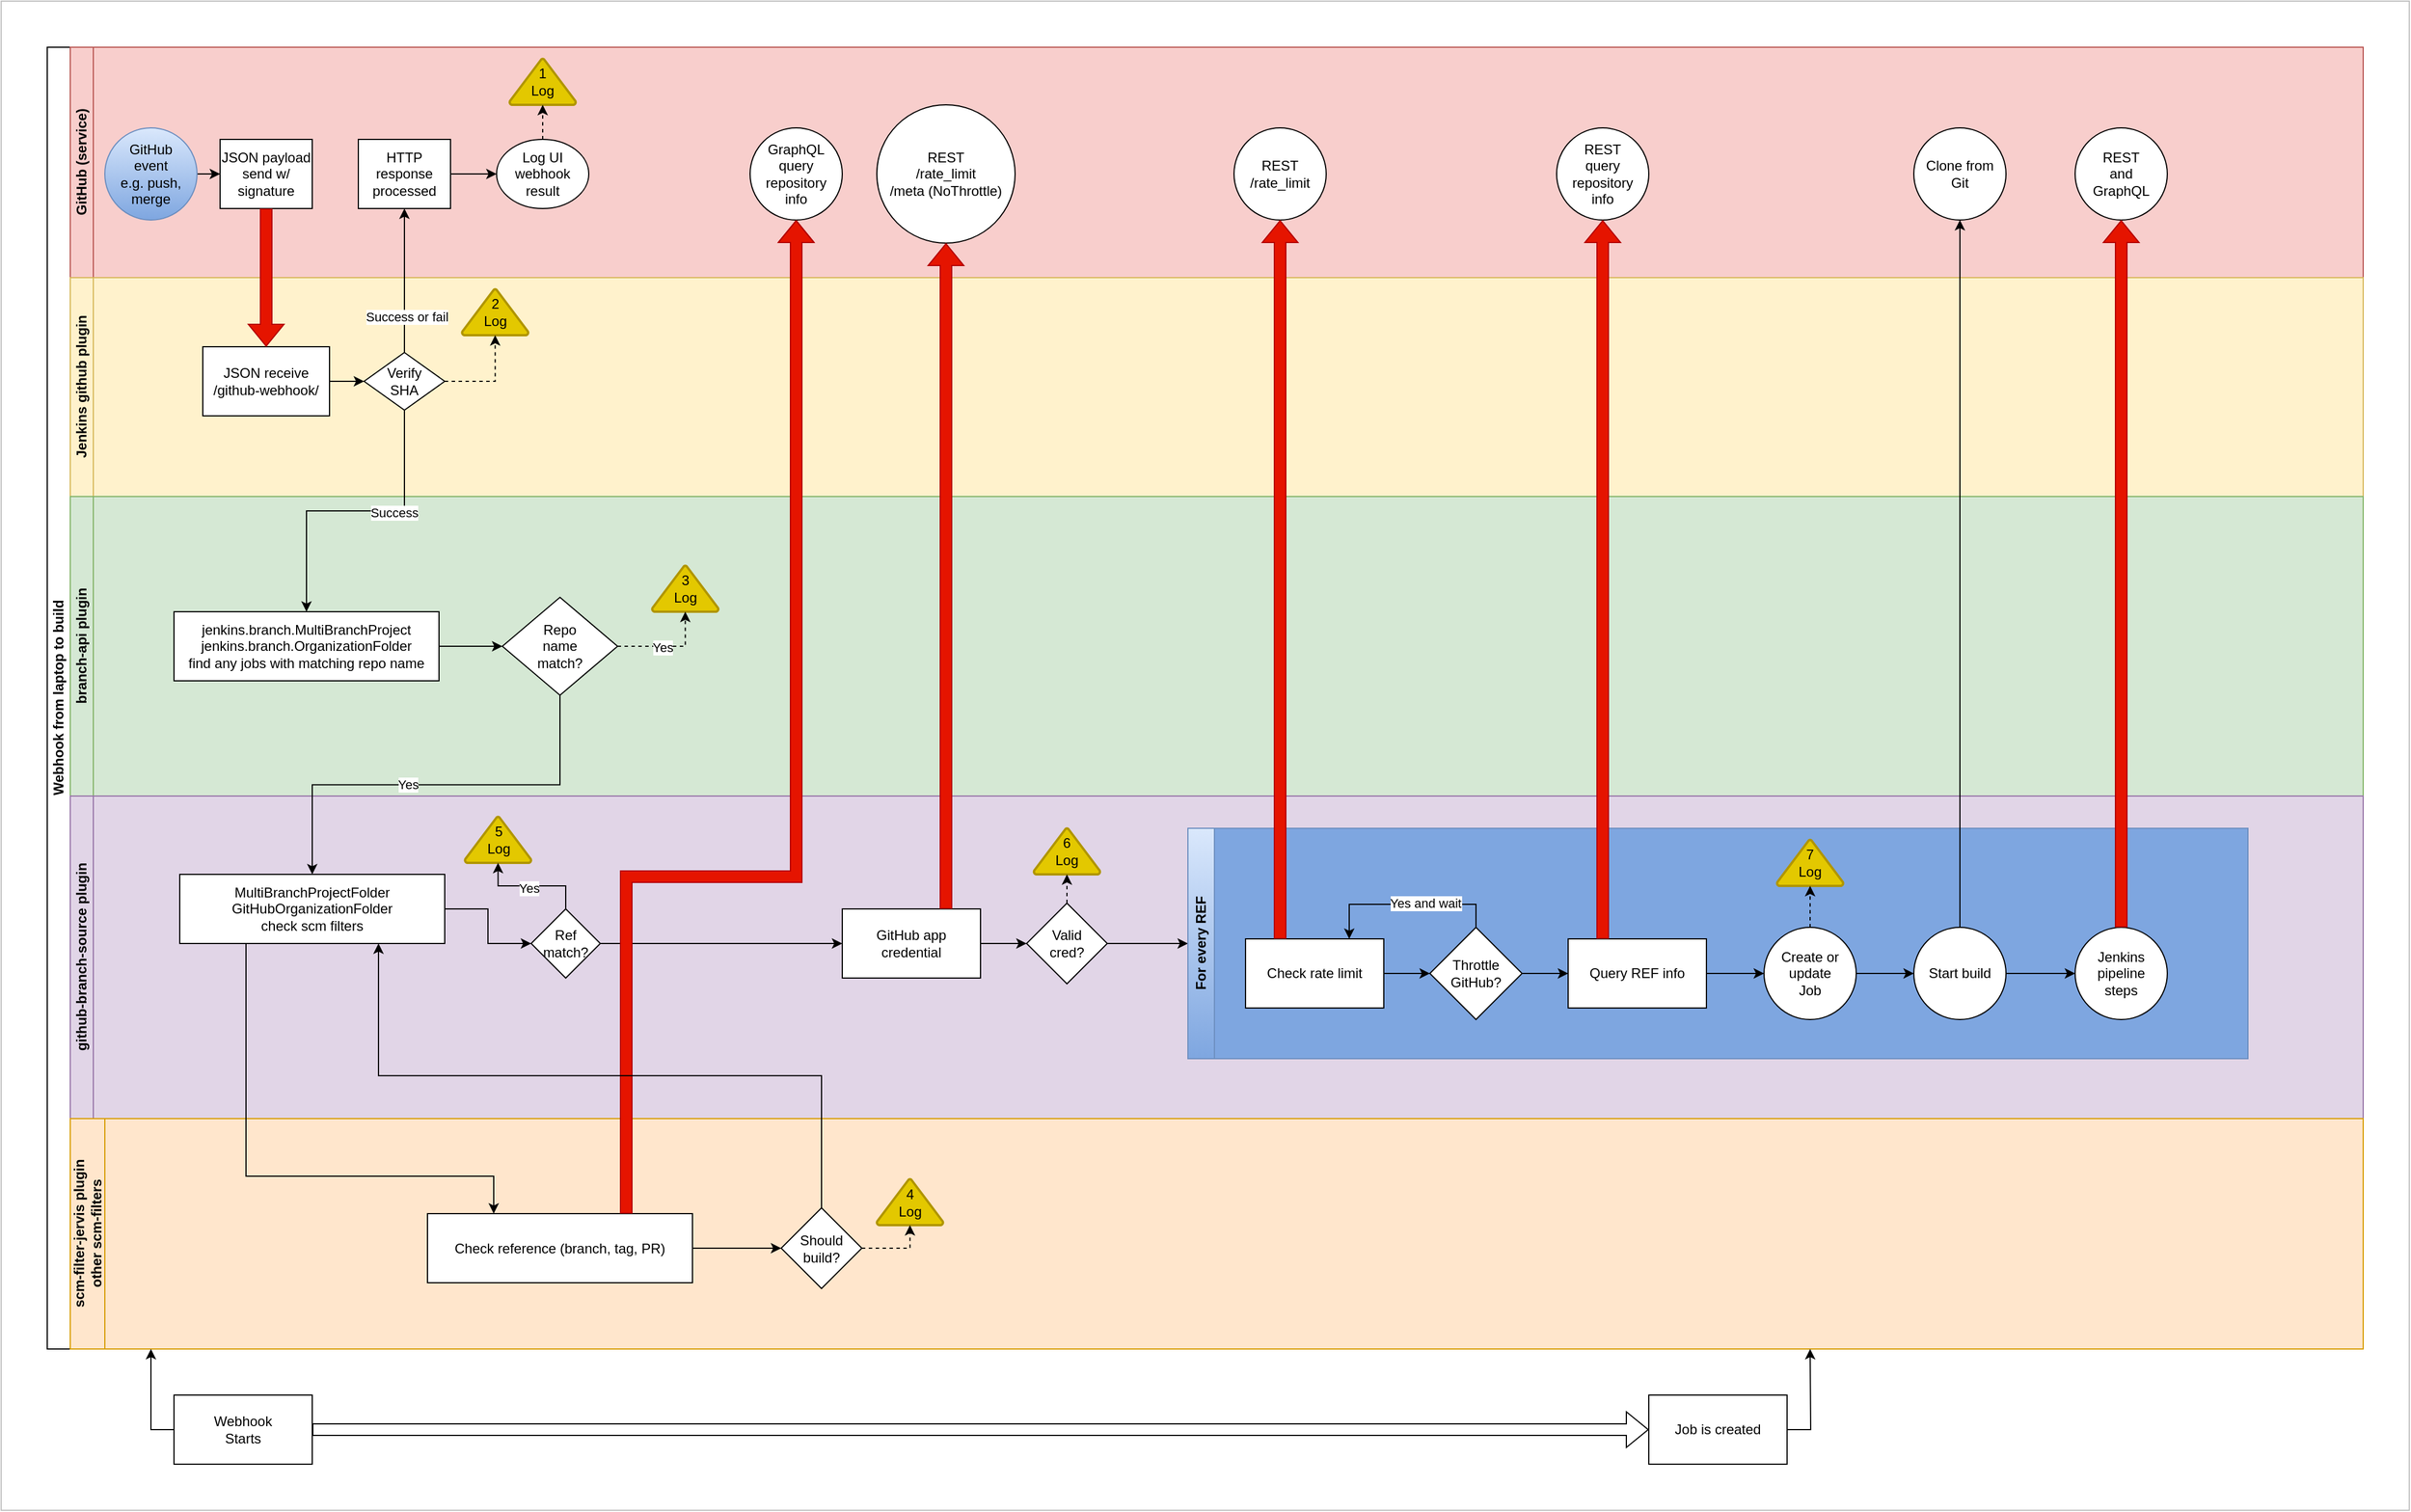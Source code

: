 <mxfile version="22.0.2" type="device">
  <diagram id="prtHgNgQTEPvFCAcTncT" name="Page-1">
    <mxGraphModel dx="2358" dy="1415" grid="1" gridSize="10" guides="1" tooltips="1" connect="1" arrows="1" fold="1" page="1" pageScale="1" pageWidth="827" pageHeight="1169" math="0" shadow="0">
      <root>
        <mxCell id="0" />
        <mxCell id="1" parent="0" />
        <mxCell id="5OAFly20BsAEAAJbo9Wz-9" value="" style="rounded=0;whiteSpace=wrap;html=1;opacity=25;" vertex="1" parent="1">
          <mxGeometry x="80" y="20" width="2090" height="1310" as="geometry" />
        </mxCell>
        <mxCell id="dNxyNK7c78bLwvsdeMH5-19" value="Webhook from laptop to build" style="swimlane;html=1;childLayout=stackLayout;resizeParent=1;resizeParentMax=0;horizontal=0;startSize=20;horizontalStack=0;" parent="1" vertex="1">
          <mxGeometry x="120" y="60" width="2010" height="1130" as="geometry">
            <mxRectangle x="120" y="120" width="40" height="200" as="alternateBounds" />
          </mxGeometry>
        </mxCell>
        <mxCell id="dNxyNK7c78bLwvsdeMH5-20" value="GitHub (service)" style="swimlane;html=1;startSize=20;horizontal=0;fillColor=#f8cecc;strokeColor=#b85450;swimlaneFillColor=#F8CECC;" parent="dNxyNK7c78bLwvsdeMH5-19" vertex="1">
          <mxGeometry x="20" width="1990" height="200" as="geometry">
            <mxRectangle x="20" width="680" height="30" as="alternateBounds" />
          </mxGeometry>
        </mxCell>
        <mxCell id="dNxyNK7c78bLwvsdeMH5-25" value="" style="edgeStyle=orthogonalEdgeStyle;rounded=0;orthogonalLoop=1;jettySize=auto;html=1;" parent="dNxyNK7c78bLwvsdeMH5-20" source="dNxyNK7c78bLwvsdeMH5-23" target="dNxyNK7c78bLwvsdeMH5-24" edge="1">
          <mxGeometry relative="1" as="geometry" />
        </mxCell>
        <mxCell id="dNxyNK7c78bLwvsdeMH5-23" value="GitHub&lt;br&gt;event&lt;br&gt;e.g. push, merge" style="ellipse;whiteSpace=wrap;html=1;fillColor=#dae8fc;gradientColor=#7ea6e0;strokeColor=#6c8ebf;" parent="dNxyNK7c78bLwvsdeMH5-20" vertex="1">
          <mxGeometry x="30" y="70" width="80" height="80" as="geometry" />
        </mxCell>
        <mxCell id="dNxyNK7c78bLwvsdeMH5-24" value="JSON payload&lt;br&gt;send w/&lt;br&gt;signature" style="rounded=0;whiteSpace=wrap;html=1;fontFamily=Helvetica;fontSize=12;fontColor=#000000;align=center;" parent="dNxyNK7c78bLwvsdeMH5-20" vertex="1">
          <mxGeometry x="130" y="80" width="80" height="60" as="geometry" />
        </mxCell>
        <mxCell id="dNxyNK7c78bLwvsdeMH5-33" value="" style="edgeStyle=orthogonalEdgeStyle;rounded=0;orthogonalLoop=1;jettySize=auto;html=1;endArrow=classic;endFill=1;" parent="dNxyNK7c78bLwvsdeMH5-20" source="dNxyNK7c78bLwvsdeMH5-30" target="dNxyNK7c78bLwvsdeMH5-32" edge="1">
          <mxGeometry relative="1" as="geometry" />
        </mxCell>
        <mxCell id="dNxyNK7c78bLwvsdeMH5-30" value="HTTP response&lt;br&gt;processed" style="rounded=0;whiteSpace=wrap;html=1;fontFamily=Helvetica;fontSize=12;fontColor=#000000;align=center;" parent="dNxyNK7c78bLwvsdeMH5-20" vertex="1">
          <mxGeometry x="250" y="80" width="80" height="60" as="geometry" />
        </mxCell>
        <mxCell id="dNxyNK7c78bLwvsdeMH5-32" value="Log UI&lt;br&gt;webhook&lt;br&gt;result" style="ellipse;whiteSpace=wrap;html=1;" parent="dNxyNK7c78bLwvsdeMH5-20" vertex="1">
          <mxGeometry x="370" y="80" width="80" height="60" as="geometry" />
        </mxCell>
        <mxCell id="g8Hh4J83AcVieIh0hvPc-17" value="1&lt;br&gt;Log" style="strokeWidth=2;html=1;shape=mxgraph.flowchart.extract_or_measurement;whiteSpace=wrap;fillColor=#e3c800;fontColor=#000000;strokeColor=#B09500;" parent="dNxyNK7c78bLwvsdeMH5-20" vertex="1">
          <mxGeometry x="381.25" y="10" width="57.5" height="40" as="geometry" />
        </mxCell>
        <mxCell id="g8Hh4J83AcVieIh0hvPc-18" style="edgeStyle=orthogonalEdgeStyle;rounded=0;orthogonalLoop=1;jettySize=auto;html=1;exitX=0.5;exitY=0;exitDx=0;exitDy=0;entryX=0.5;entryY=1;entryDx=0;entryDy=0;entryPerimeter=0;dashed=1;" parent="dNxyNK7c78bLwvsdeMH5-20" source="dNxyNK7c78bLwvsdeMH5-32" target="g8Hh4J83AcVieIh0hvPc-17" edge="1">
          <mxGeometry relative="1" as="geometry" />
        </mxCell>
        <mxCell id="g8Hh4J83AcVieIh0hvPc-23" value="GraphQL&lt;br&gt;query&lt;br&gt;repository&lt;br&gt;info" style="ellipse;whiteSpace=wrap;html=1;aspect=fixed;" parent="dNxyNK7c78bLwvsdeMH5-20" vertex="1">
          <mxGeometry x="590" y="70" width="80" height="80" as="geometry" />
        </mxCell>
        <mxCell id="g8Hh4J83AcVieIh0hvPc-42" value="REST&lt;br&gt;/rate_limit&lt;br&gt;/meta (NoThrottle)" style="ellipse;whiteSpace=wrap;html=1;aspect=fixed;" parent="dNxyNK7c78bLwvsdeMH5-20" vertex="1">
          <mxGeometry x="700" y="50" width="120" height="120" as="geometry" />
        </mxCell>
        <mxCell id="g8Hh4J83AcVieIh0hvPc-60" value="REST&lt;br&gt;/rate_limit" style="ellipse;whiteSpace=wrap;html=1;aspect=fixed;" parent="dNxyNK7c78bLwvsdeMH5-20" vertex="1">
          <mxGeometry x="1010" y="70" width="80" height="80" as="geometry" />
        </mxCell>
        <mxCell id="g8Hh4J83AcVieIh0hvPc-70" value="REST&lt;br&gt;query&lt;br&gt;repository&lt;br&gt;info" style="ellipse;whiteSpace=wrap;html=1;aspect=fixed;" parent="dNxyNK7c78bLwvsdeMH5-20" vertex="1">
          <mxGeometry x="1290" y="70" width="80" height="80" as="geometry" />
        </mxCell>
        <mxCell id="g8Hh4J83AcVieIh0hvPc-78" value="Clone from&lt;br&gt;Git" style="ellipse;whiteSpace=wrap;html=1;aspect=fixed;" parent="dNxyNK7c78bLwvsdeMH5-20" vertex="1">
          <mxGeometry x="1600" y="70" width="80" height="80" as="geometry" />
        </mxCell>
        <mxCell id="g8Hh4J83AcVieIh0hvPc-84" value="REST&lt;br&gt;and&lt;br&gt;GraphQL" style="ellipse;whiteSpace=wrap;html=1;aspect=fixed;" parent="dNxyNK7c78bLwvsdeMH5-20" vertex="1">
          <mxGeometry x="1740" y="70" width="80" height="80" as="geometry" />
        </mxCell>
        <mxCell id="dNxyNK7c78bLwvsdeMH5-21" value="Jenkins github plugin" style="swimlane;html=1;startSize=20;horizontal=0;fillColor=#fff2cc;strokeColor=#d6b656;swimlaneFillColor=#FFF2CC;" parent="dNxyNK7c78bLwvsdeMH5-19" vertex="1">
          <mxGeometry x="20" y="200" width="1990" height="190" as="geometry">
            <mxRectangle x="20" y="200" width="1990" height="30" as="alternateBounds" />
          </mxGeometry>
        </mxCell>
        <mxCell id="dNxyNK7c78bLwvsdeMH5-29" value="" style="edgeStyle=orthogonalEdgeStyle;rounded=0;orthogonalLoop=1;jettySize=auto;html=1;endArrow=classic;endFill=1;" parent="dNxyNK7c78bLwvsdeMH5-21" source="dNxyNK7c78bLwvsdeMH5-26" target="dNxyNK7c78bLwvsdeMH5-28" edge="1">
          <mxGeometry relative="1" as="geometry" />
        </mxCell>
        <mxCell id="dNxyNK7c78bLwvsdeMH5-26" value="JSON receive&lt;br&gt;/github-webhook/" style="rounded=0;whiteSpace=wrap;html=1;fontFamily=Helvetica;fontSize=12;fontColor=#000000;align=center;" parent="dNxyNK7c78bLwvsdeMH5-21" vertex="1">
          <mxGeometry x="115" y="60" width="110" height="60" as="geometry" />
        </mxCell>
        <mxCell id="dNxyNK7c78bLwvsdeMH5-28" value="Verify&lt;br&gt;SHA" style="rhombus;whiteSpace=wrap;html=1;fontFamily=Helvetica;fontSize=12;fontColor=#000000;align=center;" parent="dNxyNK7c78bLwvsdeMH5-21" vertex="1">
          <mxGeometry x="255" y="65" width="70" height="50" as="geometry" />
        </mxCell>
        <mxCell id="g8Hh4J83AcVieIh0hvPc-19" value="2&lt;br&gt;Log" style="strokeWidth=2;html=1;shape=mxgraph.flowchart.extract_or_measurement;whiteSpace=wrap;fillColor=#e3c800;fontColor=#000000;strokeColor=#B09500;" parent="dNxyNK7c78bLwvsdeMH5-21" vertex="1">
          <mxGeometry x="340" y="10" width="57.5" height="40" as="geometry" />
        </mxCell>
        <mxCell id="g8Hh4J83AcVieIh0hvPc-21" style="edgeStyle=orthogonalEdgeStyle;rounded=0;orthogonalLoop=1;jettySize=auto;html=1;exitX=1;exitY=0.5;exitDx=0;exitDy=0;entryX=0.5;entryY=1;entryDx=0;entryDy=0;entryPerimeter=0;dashed=1;" parent="dNxyNK7c78bLwvsdeMH5-21" source="dNxyNK7c78bLwvsdeMH5-28" target="g8Hh4J83AcVieIh0hvPc-19" edge="1">
          <mxGeometry relative="1" as="geometry" />
        </mxCell>
        <mxCell id="dNxyNK7c78bLwvsdeMH5-22" value="branch-api plugin" style="swimlane;html=1;startSize=20;horizontal=0;fillColor=#d5e8d4;strokeColor=#82b366;swimlaneFillColor=#D5E8D4;" parent="dNxyNK7c78bLwvsdeMH5-19" vertex="1">
          <mxGeometry x="20" y="390" width="1990" height="260" as="geometry">
            <mxRectangle x="20" y="390" width="1990" height="30" as="alternateBounds" />
          </mxGeometry>
        </mxCell>
        <mxCell id="g8Hh4J83AcVieIh0hvPc-24" style="edgeStyle=orthogonalEdgeStyle;rounded=0;orthogonalLoop=1;jettySize=auto;html=1;exitX=1;exitY=0.5;exitDx=0;exitDy=0;entryX=0;entryY=0.5;entryDx=0;entryDy=0;" parent="dNxyNK7c78bLwvsdeMH5-22" source="dNxyNK7c78bLwvsdeMH5-34" target="dNxyNK7c78bLwvsdeMH5-36" edge="1">
          <mxGeometry relative="1" as="geometry" />
        </mxCell>
        <mxCell id="dNxyNK7c78bLwvsdeMH5-34" value="jenkins.branch.MultiBranchProject&lt;br&gt;jenkins.branch.OrganizationFolder&lt;br&gt;find any jobs with matching repo name" style="rounded=0;whiteSpace=wrap;html=1;fontFamily=Helvetica;fontSize=12;fontColor=#000000;align=center;" parent="dNxyNK7c78bLwvsdeMH5-22" vertex="1">
          <mxGeometry x="90" y="100" width="230" height="60" as="geometry" />
        </mxCell>
        <mxCell id="dNxyNK7c78bLwvsdeMH5-36" value="Repo&lt;br&gt;name&lt;br&gt;match?" style="rhombus;whiteSpace=wrap;html=1;fontFamily=Helvetica;fontSize=12;fontColor=#000000;align=center;" parent="dNxyNK7c78bLwvsdeMH5-22" vertex="1">
          <mxGeometry x="375" y="87.5" width="100" height="85" as="geometry" />
        </mxCell>
        <mxCell id="g8Hh4J83AcVieIh0hvPc-25" value="3&lt;br&gt;Log" style="strokeWidth=2;html=1;shape=mxgraph.flowchart.extract_or_measurement;whiteSpace=wrap;fillColor=#e3c800;fontColor=#000000;strokeColor=#B09500;" parent="dNxyNK7c78bLwvsdeMH5-22" vertex="1">
          <mxGeometry x="505" y="60" width="57.5" height="40" as="geometry" />
        </mxCell>
        <mxCell id="g8Hh4J83AcVieIh0hvPc-26" style="edgeStyle=orthogonalEdgeStyle;rounded=0;orthogonalLoop=1;jettySize=auto;html=1;exitX=1;exitY=0.5;exitDx=0;exitDy=0;entryX=0.5;entryY=1;entryDx=0;entryDy=0;entryPerimeter=0;dashed=1;" parent="dNxyNK7c78bLwvsdeMH5-22" source="dNxyNK7c78bLwvsdeMH5-36" target="g8Hh4J83AcVieIh0hvPc-25" edge="1">
          <mxGeometry relative="1" as="geometry" />
        </mxCell>
        <mxCell id="g8Hh4J83AcVieIh0hvPc-27" value="Yes" style="edgeLabel;html=1;align=center;verticalAlign=middle;resizable=0;points=[];" parent="g8Hh4J83AcVieIh0hvPc-26" vertex="1" connectable="0">
          <mxGeometry x="-0.122" y="-1" relative="1" as="geometry">
            <mxPoint as="offset" />
          </mxGeometry>
        </mxCell>
        <mxCell id="g8Hh4J83AcVieIh0hvPc-1" style="edgeStyle=orthogonalEdgeStyle;rounded=0;orthogonalLoop=1;jettySize=auto;html=1;exitX=0.5;exitY=1;exitDx=0;exitDy=0;entryX=0.5;entryY=0;entryDx=0;entryDy=0;fillColor=#e51400;strokeColor=#B20000;shape=flexArrow;" parent="dNxyNK7c78bLwvsdeMH5-19" source="dNxyNK7c78bLwvsdeMH5-24" target="dNxyNK7c78bLwvsdeMH5-26" edge="1">
          <mxGeometry relative="1" as="geometry" />
        </mxCell>
        <mxCell id="g8Hh4J83AcVieIh0hvPc-2" style="edgeStyle=orthogonalEdgeStyle;rounded=0;orthogonalLoop=1;jettySize=auto;html=1;exitX=0.5;exitY=0;exitDx=0;exitDy=0;entryX=0.5;entryY=1;entryDx=0;entryDy=0;fillColor=#e51400;strokeColor=#000000;" parent="dNxyNK7c78bLwvsdeMH5-19" source="dNxyNK7c78bLwvsdeMH5-28" target="dNxyNK7c78bLwvsdeMH5-30" edge="1">
          <mxGeometry relative="1" as="geometry" />
        </mxCell>
        <mxCell id="g8Hh4J83AcVieIh0hvPc-5" value="Success or fail" style="edgeLabel;html=1;align=center;verticalAlign=middle;resizable=0;points=[];" parent="g8Hh4J83AcVieIh0hvPc-2" vertex="1" connectable="0">
          <mxGeometry x="-0.508" y="-2" relative="1" as="geometry">
            <mxPoint as="offset" />
          </mxGeometry>
        </mxCell>
        <mxCell id="g8Hh4J83AcVieIh0hvPc-3" style="edgeStyle=orthogonalEdgeStyle;rounded=0;orthogonalLoop=1;jettySize=auto;html=1;exitX=0.5;exitY=1;exitDx=0;exitDy=0;entryX=0.5;entryY=0;entryDx=0;entryDy=0;" parent="dNxyNK7c78bLwvsdeMH5-19" source="dNxyNK7c78bLwvsdeMH5-28" target="dNxyNK7c78bLwvsdeMH5-34" edge="1">
          <mxGeometry relative="1" as="geometry" />
        </mxCell>
        <mxCell id="g8Hh4J83AcVieIh0hvPc-4" value="Success" style="edgeLabel;html=1;align=center;verticalAlign=middle;resizable=0;points=[];" parent="g8Hh4J83AcVieIh0hvPc-3" vertex="1" connectable="0">
          <mxGeometry x="-0.257" y="1" relative="1" as="geometry">
            <mxPoint as="offset" />
          </mxGeometry>
        </mxCell>
        <mxCell id="g8Hh4J83AcVieIh0hvPc-9" value="github-branch-source plugin" style="swimlane;html=1;startSize=20;horizontal=0;fillColor=#e1d5e7;strokeColor=#9673a6;swimlaneFillColor=#E1D5E7;" parent="dNxyNK7c78bLwvsdeMH5-19" vertex="1">
          <mxGeometry x="20" y="650" width="1990" height="280" as="geometry">
            <mxRectangle x="20" y="290" width="680" height="30" as="alternateBounds" />
          </mxGeometry>
        </mxCell>
        <mxCell id="g8Hh4J83AcVieIh0hvPc-39" style="edgeStyle=orthogonalEdgeStyle;rounded=0;orthogonalLoop=1;jettySize=auto;html=1;exitX=1;exitY=0.5;exitDx=0;exitDy=0;" parent="g8Hh4J83AcVieIh0hvPc-9" source="g8Hh4J83AcVieIh0hvPc-10" target="g8Hh4J83AcVieIh0hvPc-11" edge="1">
          <mxGeometry relative="1" as="geometry" />
        </mxCell>
        <mxCell id="g8Hh4J83AcVieIh0hvPc-10" value="MultiBranchProjectFolder&lt;br&gt;GitHubOrganizationFolder&lt;br&gt;check scm filters" style="rounded=0;whiteSpace=wrap;html=1;fontFamily=Helvetica;fontSize=12;fontColor=#000000;align=center;" parent="g8Hh4J83AcVieIh0hvPc-9" vertex="1">
          <mxGeometry x="95" y="68" width="230" height="60" as="geometry" />
        </mxCell>
        <mxCell id="g8Hh4J83AcVieIh0hvPc-48" style="edgeStyle=orthogonalEdgeStyle;rounded=0;orthogonalLoop=1;jettySize=auto;html=1;exitX=1;exitY=0.5;exitDx=0;exitDy=0;entryX=0;entryY=0.5;entryDx=0;entryDy=0;" parent="g8Hh4J83AcVieIh0hvPc-9" source="g8Hh4J83AcVieIh0hvPc-11" target="g8Hh4J83AcVieIh0hvPc-47" edge="1">
          <mxGeometry relative="1" as="geometry" />
        </mxCell>
        <mxCell id="g8Hh4J83AcVieIh0hvPc-11" value="Ref match?" style="rhombus;whiteSpace=wrap;html=1;fontFamily=Helvetica;fontSize=12;fontColor=#000000;align=center;" parent="g8Hh4J83AcVieIh0hvPc-9" vertex="1">
          <mxGeometry x="400" y="98" width="60" height="60" as="geometry" />
        </mxCell>
        <mxCell id="g8Hh4J83AcVieIh0hvPc-43" value="5&lt;br&gt;Log" style="strokeWidth=2;html=1;shape=mxgraph.flowchart.extract_or_measurement;whiteSpace=wrap;fillColor=#e3c800;fontColor=#000000;strokeColor=#B09500;" parent="g8Hh4J83AcVieIh0hvPc-9" vertex="1">
          <mxGeometry x="342.5" y="18" width="57.5" height="40" as="geometry" />
        </mxCell>
        <mxCell id="g8Hh4J83AcVieIh0hvPc-51" style="edgeStyle=orthogonalEdgeStyle;rounded=0;orthogonalLoop=1;jettySize=auto;html=1;exitX=1;exitY=0.5;exitDx=0;exitDy=0;entryX=0;entryY=0.5;entryDx=0;entryDy=0;" parent="g8Hh4J83AcVieIh0hvPc-9" source="g8Hh4J83AcVieIh0hvPc-47" target="g8Hh4J83AcVieIh0hvPc-49" edge="1">
          <mxGeometry relative="1" as="geometry" />
        </mxCell>
        <mxCell id="g8Hh4J83AcVieIh0hvPc-47" value="GitHub app&lt;br&gt;credential" style="rounded=0;whiteSpace=wrap;html=1;" parent="g8Hh4J83AcVieIh0hvPc-9" vertex="1">
          <mxGeometry x="670" y="98" width="120" height="60" as="geometry" />
        </mxCell>
        <mxCell id="g8Hh4J83AcVieIh0hvPc-59" style="edgeStyle=orthogonalEdgeStyle;rounded=0;orthogonalLoop=1;jettySize=auto;html=1;exitX=1;exitY=0.5;exitDx=0;exitDy=0;entryX=0;entryY=0.5;entryDx=0;entryDy=0;" parent="g8Hh4J83AcVieIh0hvPc-9" source="g8Hh4J83AcVieIh0hvPc-49" target="g8Hh4J83AcVieIh0hvPc-58" edge="1">
          <mxGeometry relative="1" as="geometry" />
        </mxCell>
        <mxCell id="g8Hh4J83AcVieIh0hvPc-49" value="Valid&lt;br&gt;cred?" style="rhombus;whiteSpace=wrap;html=1;fontFamily=Helvetica;fontSize=12;fontColor=#000000;align=center;" parent="g8Hh4J83AcVieIh0hvPc-9" vertex="1">
          <mxGeometry x="830" y="93" width="70" height="70" as="geometry" />
        </mxCell>
        <mxCell id="g8Hh4J83AcVieIh0hvPc-52" value="6&lt;br&gt;Log" style="strokeWidth=2;html=1;shape=mxgraph.flowchart.extract_or_measurement;whiteSpace=wrap;fillColor=#e3c800;fontColor=#000000;strokeColor=#B09500;" parent="g8Hh4J83AcVieIh0hvPc-9" vertex="1">
          <mxGeometry x="836.25" y="28" width="57.5" height="40" as="geometry" />
        </mxCell>
        <mxCell id="g8Hh4J83AcVieIh0hvPc-53" style="edgeStyle=orthogonalEdgeStyle;rounded=0;orthogonalLoop=1;jettySize=auto;html=1;exitX=0.5;exitY=0;exitDx=0;exitDy=0;entryX=0.5;entryY=1;entryDx=0;entryDy=0;entryPerimeter=0;dashed=1;" parent="g8Hh4J83AcVieIh0hvPc-9" source="g8Hh4J83AcVieIh0hvPc-49" target="g8Hh4J83AcVieIh0hvPc-52" edge="1">
          <mxGeometry relative="1" as="geometry" />
        </mxCell>
        <mxCell id="g8Hh4J83AcVieIh0hvPc-58" value="For every REF" style="swimlane;horizontal=0;whiteSpace=wrap;html=1;fillColor=#dae8fc;gradientColor=#7ea6e0;strokeColor=#6c8ebf;swimlaneFillColor=#7EA6E0;" parent="g8Hh4J83AcVieIh0hvPc-9" vertex="1">
          <mxGeometry x="970" y="28" width="920" height="200" as="geometry" />
        </mxCell>
        <mxCell id="g8Hh4J83AcVieIh0hvPc-67" style="edgeStyle=orthogonalEdgeStyle;rounded=0;orthogonalLoop=1;jettySize=auto;html=1;exitX=1;exitY=0.5;exitDx=0;exitDy=0;entryX=0;entryY=0.5;entryDx=0;entryDy=0;" parent="g8Hh4J83AcVieIh0hvPc-58" source="g8Hh4J83AcVieIh0hvPc-61" target="g8Hh4J83AcVieIh0hvPc-64" edge="1">
          <mxGeometry relative="1" as="geometry" />
        </mxCell>
        <mxCell id="g8Hh4J83AcVieIh0hvPc-61" value="Check rate limit" style="rounded=0;whiteSpace=wrap;html=1;" parent="g8Hh4J83AcVieIh0hvPc-58" vertex="1">
          <mxGeometry x="50" y="96" width="120" height="60" as="geometry" />
        </mxCell>
        <mxCell id="g8Hh4J83AcVieIh0hvPc-65" style="edgeStyle=orthogonalEdgeStyle;rounded=0;orthogonalLoop=1;jettySize=auto;html=1;exitX=0.5;exitY=0;exitDx=0;exitDy=0;entryX=0.75;entryY=0;entryDx=0;entryDy=0;" parent="g8Hh4J83AcVieIh0hvPc-58" source="g8Hh4J83AcVieIh0hvPc-64" target="g8Hh4J83AcVieIh0hvPc-61" edge="1">
          <mxGeometry relative="1" as="geometry" />
        </mxCell>
        <mxCell id="g8Hh4J83AcVieIh0hvPc-66" value="Yes and wait" style="edgeLabel;html=1;align=center;verticalAlign=middle;resizable=0;points=[];" parent="g8Hh4J83AcVieIh0hvPc-65" vertex="1" connectable="0">
          <mxGeometry x="-0.2" y="-1" relative="1" as="geometry">
            <mxPoint as="offset" />
          </mxGeometry>
        </mxCell>
        <mxCell id="g8Hh4J83AcVieIh0hvPc-69" style="edgeStyle=orthogonalEdgeStyle;rounded=0;orthogonalLoop=1;jettySize=auto;html=1;exitX=1;exitY=0.5;exitDx=0;exitDy=0;entryX=0;entryY=0.5;entryDx=0;entryDy=0;" parent="g8Hh4J83AcVieIh0hvPc-58" source="g8Hh4J83AcVieIh0hvPc-64" target="g8Hh4J83AcVieIh0hvPc-68" edge="1">
          <mxGeometry relative="1" as="geometry" />
        </mxCell>
        <mxCell id="g8Hh4J83AcVieIh0hvPc-64" value="Throttle&lt;br&gt;GitHub?" style="rhombus;whiteSpace=wrap;html=1;" parent="g8Hh4J83AcVieIh0hvPc-58" vertex="1">
          <mxGeometry x="210" y="86" width="80" height="80" as="geometry" />
        </mxCell>
        <mxCell id="g8Hh4J83AcVieIh0hvPc-76" style="edgeStyle=orthogonalEdgeStyle;rounded=0;orthogonalLoop=1;jettySize=auto;html=1;exitX=1;exitY=0.5;exitDx=0;exitDy=0;entryX=0;entryY=0.5;entryDx=0;entryDy=0;" parent="g8Hh4J83AcVieIh0hvPc-58" source="g8Hh4J83AcVieIh0hvPc-68" target="g8Hh4J83AcVieIh0hvPc-72" edge="1">
          <mxGeometry relative="1" as="geometry" />
        </mxCell>
        <mxCell id="g8Hh4J83AcVieIh0hvPc-68" value="Query REF info" style="rounded=0;whiteSpace=wrap;html=1;" parent="g8Hh4J83AcVieIh0hvPc-58" vertex="1">
          <mxGeometry x="330" y="96" width="120" height="60" as="geometry" />
        </mxCell>
        <mxCell id="g8Hh4J83AcVieIh0hvPc-77" style="edgeStyle=orthogonalEdgeStyle;rounded=0;orthogonalLoop=1;jettySize=auto;html=1;exitX=1;exitY=0.5;exitDx=0;exitDy=0;" parent="g8Hh4J83AcVieIh0hvPc-58" source="g8Hh4J83AcVieIh0hvPc-72" target="g8Hh4J83AcVieIh0hvPc-73" edge="1">
          <mxGeometry relative="1" as="geometry" />
        </mxCell>
        <mxCell id="g8Hh4J83AcVieIh0hvPc-72" value="Create or&lt;br&gt;update&lt;br&gt;Job" style="ellipse;whiteSpace=wrap;html=1;aspect=fixed;" parent="g8Hh4J83AcVieIh0hvPc-58" vertex="1">
          <mxGeometry x="500" y="86" width="80" height="80" as="geometry" />
        </mxCell>
        <mxCell id="g8Hh4J83AcVieIh0hvPc-83" style="edgeStyle=orthogonalEdgeStyle;rounded=0;orthogonalLoop=1;jettySize=auto;html=1;exitX=1;exitY=0.5;exitDx=0;exitDy=0;entryX=0;entryY=0.5;entryDx=0;entryDy=0;" parent="g8Hh4J83AcVieIh0hvPc-58" source="g8Hh4J83AcVieIh0hvPc-73" target="g8Hh4J83AcVieIh0hvPc-82" edge="1">
          <mxGeometry relative="1" as="geometry" />
        </mxCell>
        <mxCell id="g8Hh4J83AcVieIh0hvPc-73" value="Start build" style="ellipse;whiteSpace=wrap;html=1;aspect=fixed;" parent="g8Hh4J83AcVieIh0hvPc-58" vertex="1">
          <mxGeometry x="630" y="86" width="80" height="80" as="geometry" />
        </mxCell>
        <mxCell id="g8Hh4J83AcVieIh0hvPc-74" value="7&lt;br&gt;Log" style="strokeWidth=2;html=1;shape=mxgraph.flowchart.extract_or_measurement;whiteSpace=wrap;fillColor=#e3c800;fontColor=#000000;strokeColor=#B09500;" parent="g8Hh4J83AcVieIh0hvPc-58" vertex="1">
          <mxGeometry x="511.25" y="10" width="57.5" height="40" as="geometry" />
        </mxCell>
        <mxCell id="g8Hh4J83AcVieIh0hvPc-75" style="edgeStyle=orthogonalEdgeStyle;rounded=0;orthogonalLoop=1;jettySize=auto;html=1;exitX=0.5;exitY=0;exitDx=0;exitDy=0;entryX=0.5;entryY=1;entryDx=0;entryDy=0;entryPerimeter=0;dashed=1;" parent="g8Hh4J83AcVieIh0hvPc-58" source="g8Hh4J83AcVieIh0hvPc-72" target="g8Hh4J83AcVieIh0hvPc-74" edge="1">
          <mxGeometry relative="1" as="geometry" />
        </mxCell>
        <mxCell id="g8Hh4J83AcVieIh0hvPc-82" value="Jenkins&lt;br&gt;pipeline&lt;br&gt;steps" style="ellipse;whiteSpace=wrap;html=1;aspect=fixed;" parent="g8Hh4J83AcVieIh0hvPc-58" vertex="1">
          <mxGeometry x="770" y="86" width="80" height="80" as="geometry" />
        </mxCell>
        <mxCell id="g8Hh4J83AcVieIh0hvPc-80" style="edgeStyle=orthogonalEdgeStyle;rounded=0;orthogonalLoop=1;jettySize=auto;html=1;exitX=0.5;exitY=0;exitDx=0;exitDy=0;entryX=0.5;entryY=1;entryDx=0;entryDy=0;entryPerimeter=0;" parent="g8Hh4J83AcVieIh0hvPc-9" source="g8Hh4J83AcVieIh0hvPc-11" target="g8Hh4J83AcVieIh0hvPc-43" edge="1">
          <mxGeometry relative="1" as="geometry" />
        </mxCell>
        <mxCell id="g8Hh4J83AcVieIh0hvPc-81" value="Yes" style="edgeLabel;html=1;align=center;verticalAlign=middle;resizable=0;points=[];" parent="g8Hh4J83AcVieIh0hvPc-80" vertex="1" connectable="0">
          <mxGeometry x="0.055" y="2" relative="1" as="geometry">
            <mxPoint as="offset" />
          </mxGeometry>
        </mxCell>
        <mxCell id="g8Hh4J83AcVieIh0hvPc-12" value="scm-filter-jervis plugin&lt;br&gt;other scm-filters" style="swimlane;html=1;startSize=30;horizontal=0;fillColor=#ffe6cc;strokeColor=#d79b00;swimlaneFillColor=#FFE6CC;" parent="dNxyNK7c78bLwvsdeMH5-19" vertex="1">
          <mxGeometry x="20" y="930" width="1990" height="200" as="geometry">
            <mxRectangle x="20" y="290" width="680" height="30" as="alternateBounds" />
          </mxGeometry>
        </mxCell>
        <mxCell id="g8Hh4J83AcVieIh0hvPc-37" style="edgeStyle=orthogonalEdgeStyle;rounded=0;orthogonalLoop=1;jettySize=auto;html=1;exitX=1;exitY=0.5;exitDx=0;exitDy=0;entryX=0;entryY=0.5;entryDx=0;entryDy=0;" parent="g8Hh4J83AcVieIh0hvPc-12" source="g8Hh4J83AcVieIh0hvPc-13" target="g8Hh4J83AcVieIh0hvPc-14" edge="1">
          <mxGeometry relative="1" as="geometry" />
        </mxCell>
        <mxCell id="g8Hh4J83AcVieIh0hvPc-13" value="Check reference (branch, tag, PR)&lt;br&gt;" style="rounded=0;whiteSpace=wrap;html=1;fontFamily=Helvetica;fontSize=12;fontColor=#000000;align=center;" parent="g8Hh4J83AcVieIh0hvPc-12" vertex="1">
          <mxGeometry x="310" y="82.5" width="230" height="60" as="geometry" />
        </mxCell>
        <mxCell id="g8Hh4J83AcVieIh0hvPc-14" value="Should&lt;br&gt;build?" style="rhombus;whiteSpace=wrap;html=1;fontFamily=Helvetica;fontSize=12;fontColor=#000000;align=center;" parent="g8Hh4J83AcVieIh0hvPc-12" vertex="1">
          <mxGeometry x="617" y="77.5" width="70" height="70" as="geometry" />
        </mxCell>
        <mxCell id="g8Hh4J83AcVieIh0hvPc-40" value="4&lt;br&gt;Log" style="strokeWidth=2;html=1;shape=mxgraph.flowchart.extract_or_measurement;whiteSpace=wrap;fillColor=#e3c800;fontColor=#000000;strokeColor=#B09500;" parent="g8Hh4J83AcVieIh0hvPc-12" vertex="1">
          <mxGeometry x="700" y="52.5" width="57.5" height="40" as="geometry" />
        </mxCell>
        <mxCell id="g8Hh4J83AcVieIh0hvPc-41" style="edgeStyle=orthogonalEdgeStyle;rounded=0;orthogonalLoop=1;jettySize=auto;html=1;exitX=1;exitY=0.5;exitDx=0;exitDy=0;entryX=0.5;entryY=1;entryDx=0;entryDy=0;entryPerimeter=0;dashed=1;" parent="g8Hh4J83AcVieIh0hvPc-12" source="g8Hh4J83AcVieIh0hvPc-14" target="g8Hh4J83AcVieIh0hvPc-40" edge="1">
          <mxGeometry relative="1" as="geometry" />
        </mxCell>
        <mxCell id="g8Hh4J83AcVieIh0hvPc-15" style="edgeStyle=orthogonalEdgeStyle;rounded=0;orthogonalLoop=1;jettySize=auto;html=1;exitX=0.5;exitY=1;exitDx=0;exitDy=0;" parent="dNxyNK7c78bLwvsdeMH5-19" source="dNxyNK7c78bLwvsdeMH5-36" target="g8Hh4J83AcVieIh0hvPc-10" edge="1">
          <mxGeometry relative="1" as="geometry" />
        </mxCell>
        <mxCell id="g8Hh4J83AcVieIh0hvPc-16" value="Yes" style="edgeLabel;html=1;align=center;verticalAlign=middle;resizable=0;points=[];" parent="g8Hh4J83AcVieIh0hvPc-15" vertex="1" connectable="0">
          <mxGeometry x="0.135" y="-1" relative="1" as="geometry">
            <mxPoint as="offset" />
          </mxGeometry>
        </mxCell>
        <mxCell id="g8Hh4J83AcVieIh0hvPc-22" style="edgeStyle=orthogonalEdgeStyle;rounded=0;orthogonalLoop=1;jettySize=auto;html=1;exitX=0.25;exitY=1;exitDx=0;exitDy=0;entryX=0.25;entryY=0;entryDx=0;entryDy=0;" parent="dNxyNK7c78bLwvsdeMH5-19" source="g8Hh4J83AcVieIh0hvPc-10" target="g8Hh4J83AcVieIh0hvPc-13" edge="1">
          <mxGeometry relative="1" as="geometry">
            <Array as="points">
              <mxPoint x="173" y="980" />
              <mxPoint x="388" y="980" />
            </Array>
          </mxGeometry>
        </mxCell>
        <mxCell id="g8Hh4J83AcVieIh0hvPc-36" style="edgeStyle=orthogonalEdgeStyle;rounded=0;orthogonalLoop=1;jettySize=auto;html=1;exitX=0.75;exitY=0;exitDx=0;exitDy=0;entryX=0.5;entryY=1;entryDx=0;entryDy=0;fillColor=#e51400;strokeColor=#B20000;shape=flexArrow;" parent="dNxyNK7c78bLwvsdeMH5-19" source="g8Hh4J83AcVieIh0hvPc-13" target="g8Hh4J83AcVieIh0hvPc-23" edge="1">
          <mxGeometry relative="1" as="geometry">
            <Array as="points">
              <mxPoint x="502" y="720" />
              <mxPoint x="650" y="720" />
            </Array>
          </mxGeometry>
        </mxCell>
        <mxCell id="g8Hh4J83AcVieIh0hvPc-38" style="edgeStyle=orthogonalEdgeStyle;rounded=0;orthogonalLoop=1;jettySize=auto;html=1;exitX=0.5;exitY=0;exitDx=0;exitDy=0;entryX=0.75;entryY=1;entryDx=0;entryDy=0;" parent="dNxyNK7c78bLwvsdeMH5-19" source="g8Hh4J83AcVieIh0hvPc-14" target="g8Hh4J83AcVieIh0hvPc-10" edge="1">
          <mxGeometry relative="1" as="geometry" />
        </mxCell>
        <mxCell id="g8Hh4J83AcVieIh0hvPc-50" style="edgeStyle=orthogonalEdgeStyle;rounded=0;orthogonalLoop=1;jettySize=auto;html=1;exitX=0.75;exitY=0;exitDx=0;exitDy=0;fillColor=#e51400;strokeColor=#B20000;shape=flexArrow;" parent="dNxyNK7c78bLwvsdeMH5-19" source="g8Hh4J83AcVieIh0hvPc-47" target="g8Hh4J83AcVieIh0hvPc-42" edge="1">
          <mxGeometry relative="1" as="geometry" />
        </mxCell>
        <mxCell id="g8Hh4J83AcVieIh0hvPc-63" style="edgeStyle=orthogonalEdgeStyle;rounded=0;orthogonalLoop=1;jettySize=auto;html=1;exitX=0.25;exitY=0;exitDx=0;exitDy=0;shape=flexArrow;fillColor=#e51400;strokeColor=#B20000;" parent="dNxyNK7c78bLwvsdeMH5-19" source="g8Hh4J83AcVieIh0hvPc-61" target="g8Hh4J83AcVieIh0hvPc-60" edge="1">
          <mxGeometry relative="1" as="geometry" />
        </mxCell>
        <mxCell id="g8Hh4J83AcVieIh0hvPc-71" style="edgeStyle=orthogonalEdgeStyle;rounded=0;orthogonalLoop=1;jettySize=auto;html=1;exitX=0.25;exitY=0;exitDx=0;exitDy=0;entryX=0.5;entryY=1;entryDx=0;entryDy=0;fillColor=#e51400;strokeColor=#B20000;shape=flexArrow;" parent="dNxyNK7c78bLwvsdeMH5-19" source="g8Hh4J83AcVieIh0hvPc-68" target="g8Hh4J83AcVieIh0hvPc-70" edge="1">
          <mxGeometry relative="1" as="geometry" />
        </mxCell>
        <mxCell id="g8Hh4J83AcVieIh0hvPc-79" style="edgeStyle=orthogonalEdgeStyle;rounded=0;orthogonalLoop=1;jettySize=auto;html=1;entryX=0.5;entryY=1;entryDx=0;entryDy=0;" parent="dNxyNK7c78bLwvsdeMH5-19" source="g8Hh4J83AcVieIh0hvPc-73" target="g8Hh4J83AcVieIh0hvPc-78" edge="1">
          <mxGeometry relative="1" as="geometry" />
        </mxCell>
        <mxCell id="g8Hh4J83AcVieIh0hvPc-85" style="edgeStyle=orthogonalEdgeStyle;rounded=0;orthogonalLoop=1;jettySize=auto;html=1;exitX=0.5;exitY=0;exitDx=0;exitDy=0;entryX=0.5;entryY=1;entryDx=0;entryDy=0;fillColor=#e51400;strokeColor=#B20000;shape=flexArrow;" parent="dNxyNK7c78bLwvsdeMH5-19" source="g8Hh4J83AcVieIh0hvPc-82" target="g8Hh4J83AcVieIh0hvPc-84" edge="1">
          <mxGeometry relative="1" as="geometry" />
        </mxCell>
        <mxCell id="5OAFly20BsAEAAJbo9Wz-4" style="edgeStyle=orthogonalEdgeStyle;rounded=0;orthogonalLoop=1;jettySize=auto;html=1;" edge="1" parent="1" source="5OAFly20BsAEAAJbo9Wz-1">
          <mxGeometry relative="1" as="geometry">
            <mxPoint x="210" y="1190" as="targetPoint" />
          </mxGeometry>
        </mxCell>
        <mxCell id="5OAFly20BsAEAAJbo9Wz-8" style="edgeStyle=orthogonalEdgeStyle;rounded=0;orthogonalLoop=1;jettySize=auto;html=1;entryX=0;entryY=0.5;entryDx=0;entryDy=0;shape=flexArrow;" edge="1" parent="1" source="5OAFly20BsAEAAJbo9Wz-1" target="5OAFly20BsAEAAJbo9Wz-5">
          <mxGeometry relative="1" as="geometry" />
        </mxCell>
        <mxCell id="5OAFly20BsAEAAJbo9Wz-1" value="Webhook&lt;br&gt;Starts" style="rounded=0;whiteSpace=wrap;html=1;" vertex="1" parent="1">
          <mxGeometry x="230" y="1230" width="120" height="60" as="geometry" />
        </mxCell>
        <mxCell id="5OAFly20BsAEAAJbo9Wz-7" style="edgeStyle=orthogonalEdgeStyle;rounded=0;orthogonalLoop=1;jettySize=auto;html=1;" edge="1" parent="1" source="5OAFly20BsAEAAJbo9Wz-5">
          <mxGeometry relative="1" as="geometry">
            <mxPoint x="1650" y="1190" as="targetPoint" />
          </mxGeometry>
        </mxCell>
        <mxCell id="5OAFly20BsAEAAJbo9Wz-5" value="Job is created" style="rounded=0;whiteSpace=wrap;html=1;" vertex="1" parent="1">
          <mxGeometry x="1510" y="1230" width="120" height="60" as="geometry" />
        </mxCell>
      </root>
    </mxGraphModel>
  </diagram>
</mxfile>
